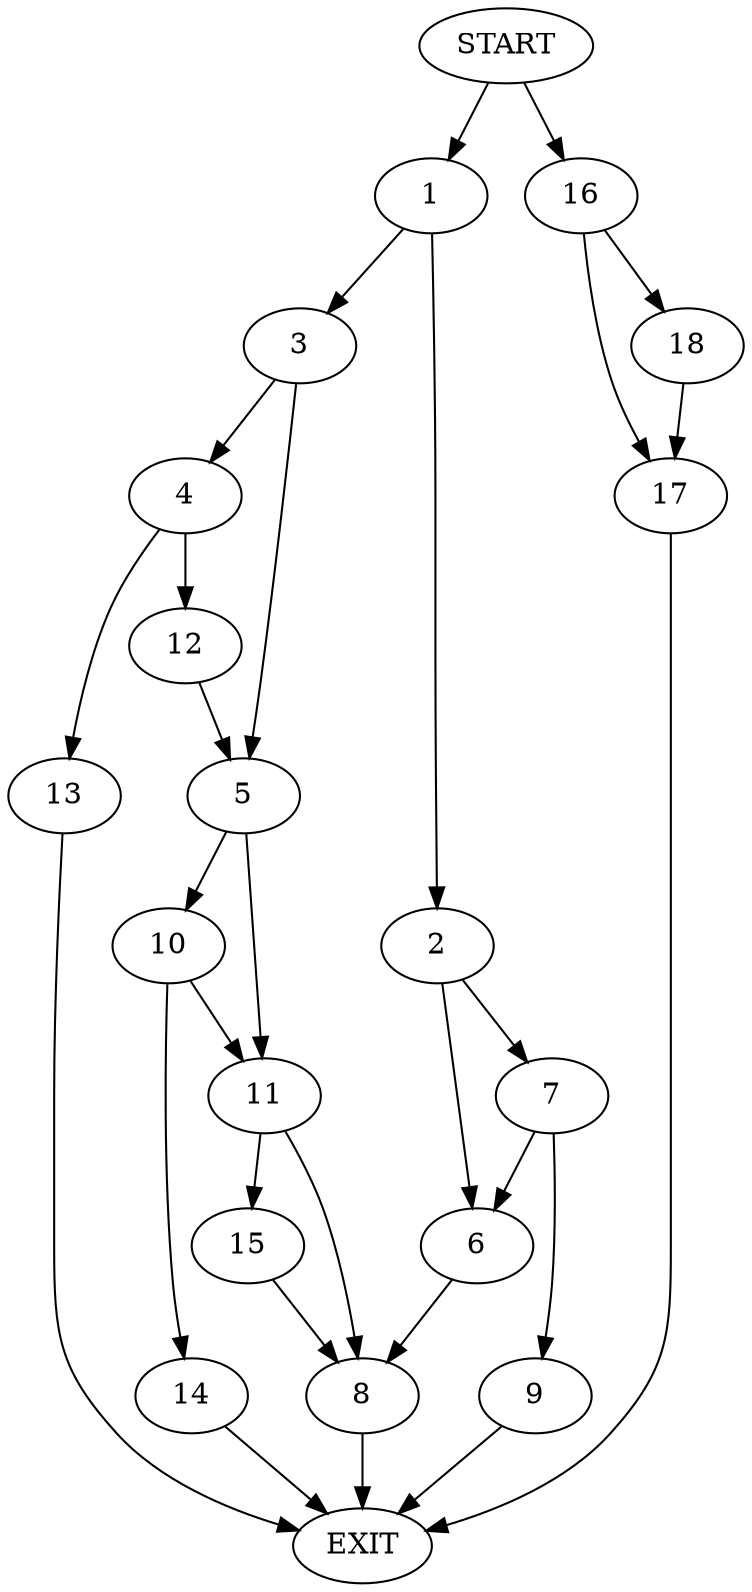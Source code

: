 digraph {
0 [label="START"]
19 [label="EXIT"]
0 -> 1
1 -> 2
1 -> 3
3 -> 4
3 -> 5
2 -> 6
2 -> 7
6 -> 8
7 -> 9
7 -> 6
9 -> 19
8 -> 19
5 -> 10
5 -> 11
4 -> 12
4 -> 13
12 -> 5
13 -> 19
10 -> 14
10 -> 11
11 -> 15
11 -> 8
14 -> 19
15 -> 8
0 -> 16
16 -> 17
16 -> 18
18 -> 17
17 -> 19
}
